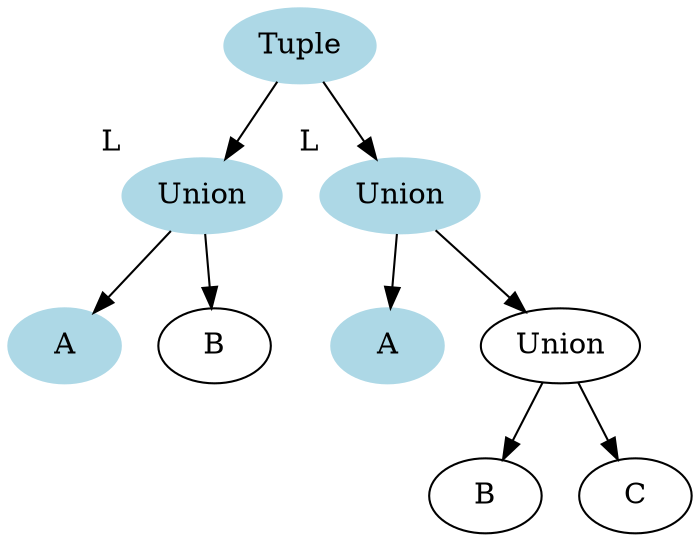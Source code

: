 digraph G {
    margin=0;
  unionl [label="Union", xlabel="L",color=lightblue,style=filled]
  unionr [label="Union", xlabel="L",color=lightblue,style=filled]
  unionrl [label="Union"]
  A1 [label="A",color=lightblue,style=filled]
  A2 [label="A",color=lightblue,style=filled]
  B1 [label="B"]
  B2 [label="B"]
  "Tuple" [color=lightblue,style=filled]
  "Tuple" -> unionl
  "Tuple" -> unionr  
  unionl -> A1
  unionl -> B1
  unionrl -> B2
  unionrl -> C
  unionr -> unionrl
  unionr -> A2
  A2 -> unionrl[style=invis];
  {rank=same; unionrl A2}
}
